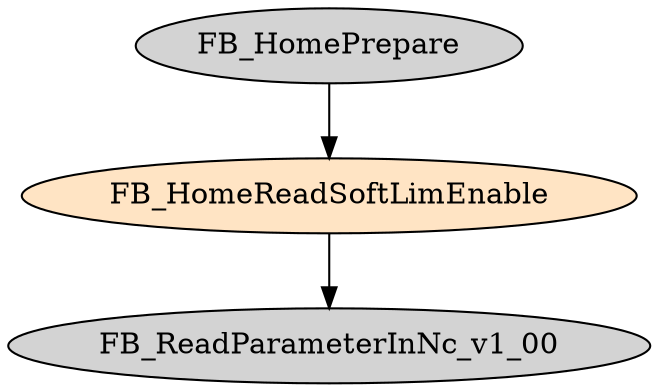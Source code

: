 digraph FB_HomeReadSoftLimEnable {
     node [style=filled]
    FB_HomeReadSoftLimEnable [fillcolor = bisque];
    FB_HomePrepare -> FB_HomeReadSoftLimEnable;
    FB_HomeReadSoftLimEnable -> FB_ReadParameterInNc_v1_00;
}
